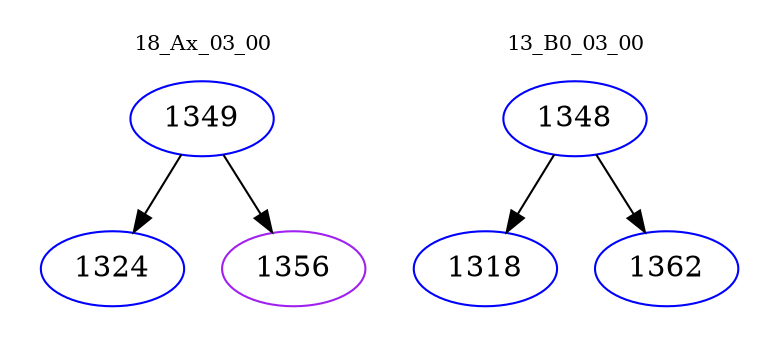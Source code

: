 digraph{
subgraph cluster_0 {
color = white
label = "18_Ax_03_00";
fontsize=10;
T0_1349 [label="1349", color="blue"]
T0_1349 -> T0_1324 [color="black"]
T0_1324 [label="1324", color="blue"]
T0_1349 -> T0_1356 [color="black"]
T0_1356 [label="1356", color="purple"]
}
subgraph cluster_1 {
color = white
label = "13_B0_03_00";
fontsize=10;
T1_1348 [label="1348", color="blue"]
T1_1348 -> T1_1318 [color="black"]
T1_1318 [label="1318", color="blue"]
T1_1348 -> T1_1362 [color="black"]
T1_1362 [label="1362", color="blue"]
}
}
